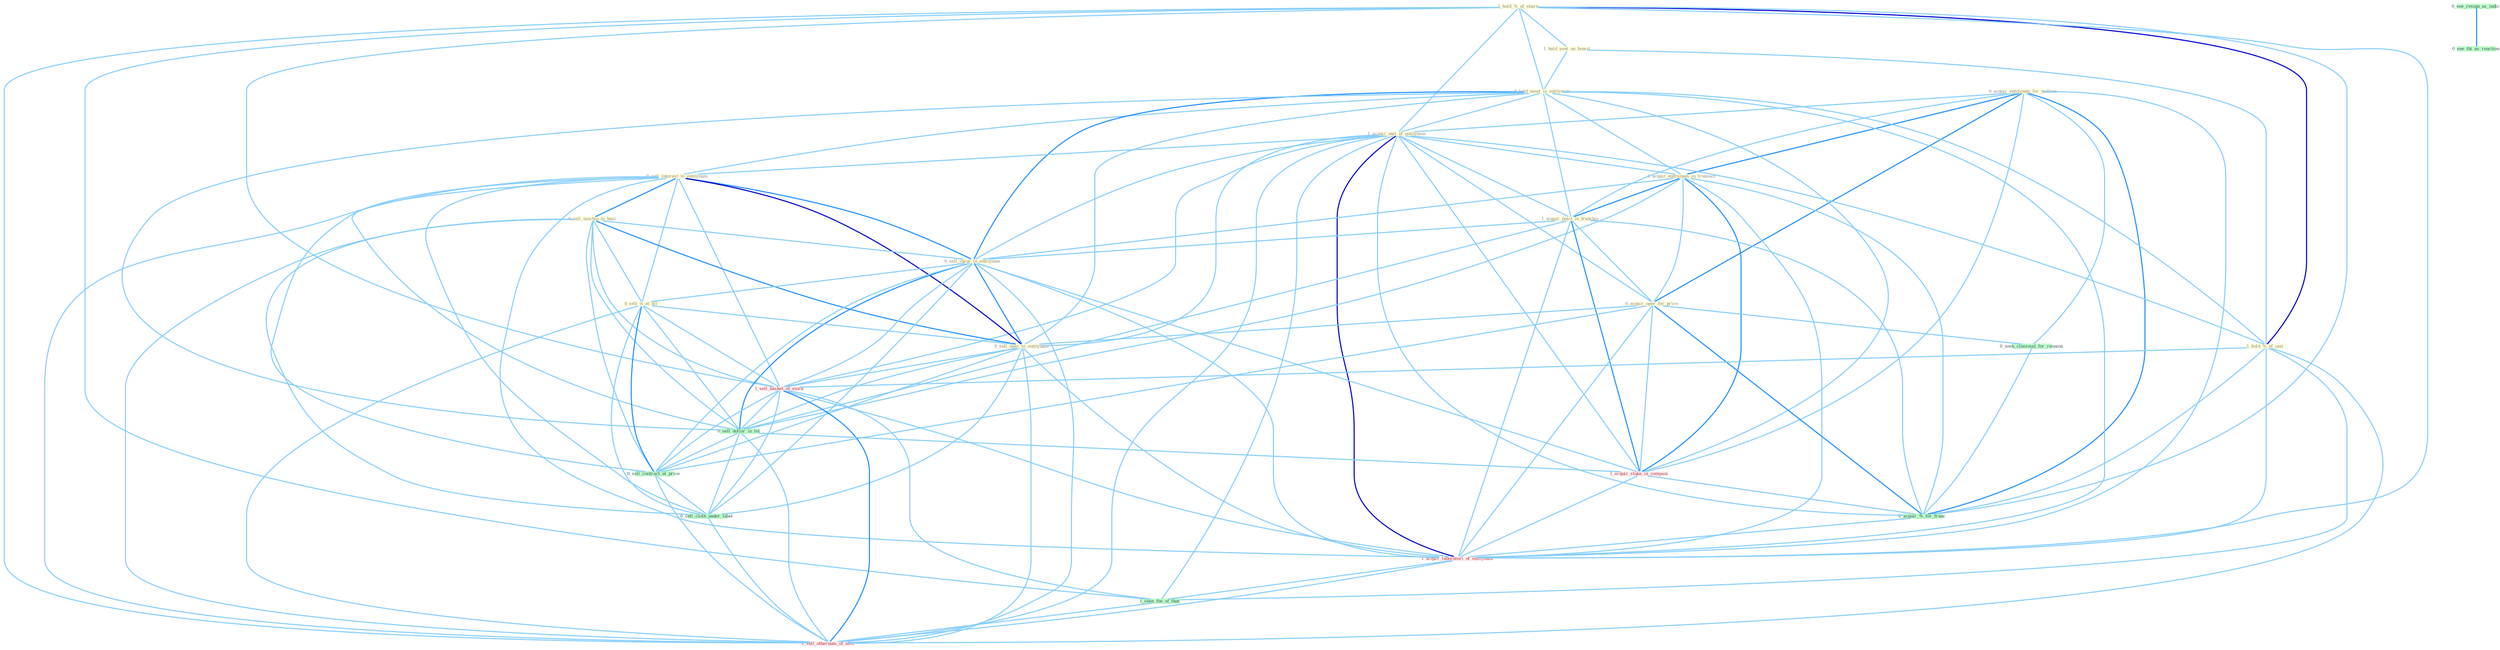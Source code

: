 Graph G{ 
    node
    [shape=polygon,style=filled,width=.5,height=.06,color="#BDFCC9",fixedsize=true,fontsize=4,
    fontcolor="#2f4f4f"];
    {node
    [color="#ffffe0", fontcolor="#8b7d6b"] "1_hold_%_of_share " "0_acquir_entitynam_for_million " "1_hold_seat_on_board " "0_hold_meet_in_entitynam " "1_acquir_unit_of_entitynam " "0_acquir_entitynam_in_transact " "1_acquir_posit_in_franchis " "0_sell_interest_to_entitynam " "0_sell_machin_to_busi " "0_sell_insur_in_entitynam " "0_sell_it_at_all " "0_acquir_oper_for_price " "1_hold_%_of_unit " "0_sell_oper_to_entitynam "}
{node [color="#fff0f5", fontcolor="#b22222"] "1_sell_basket_of_stock " "1_acquir_stake_in_compani " "1_acquir_laboratori_of_entitynam " "1_sell_othernum_of_offic "}
edge [color="#B0E2FF"];

	"1_hold_%_of_share " -- "1_hold_seat_on_board " [w="1", color="#87cefa" ];
	"1_hold_%_of_share " -- "0_hold_meet_in_entitynam " [w="1", color="#87cefa" ];
	"1_hold_%_of_share " -- "1_acquir_unit_of_entitynam " [w="1", color="#87cefa" ];
	"1_hold_%_of_share " -- "1_hold_%_of_unit " [w="3", color="#0000cd" , len=0.6];
	"1_hold_%_of_share " -- "1_sell_basket_of_stock " [w="1", color="#87cefa" ];
	"1_hold_%_of_share " -- "0_acquir_%_for_franc " [w="1", color="#87cefa" ];
	"1_hold_%_of_share " -- "1_acquir_laboratori_of_entitynam " [w="1", color="#87cefa" ];
	"1_hold_%_of_share " -- "1_seen_the_of_that " [w="1", color="#87cefa" ];
	"1_hold_%_of_share " -- "1_sell_othernum_of_offic " [w="1", color="#87cefa" ];
	"0_acquir_entitynam_for_million " -- "1_acquir_unit_of_entitynam " [w="1", color="#87cefa" ];
	"0_acquir_entitynam_for_million " -- "0_acquir_entitynam_in_transact " [w="2", color="#1e90ff" , len=0.8];
	"0_acquir_entitynam_for_million " -- "1_acquir_posit_in_franchis " [w="1", color="#87cefa" ];
	"0_acquir_entitynam_for_million " -- "0_acquir_oper_for_price " [w="2", color="#1e90ff" , len=0.8];
	"0_acquir_entitynam_for_million " -- "0_seek_classmat_for_reunion " [w="1", color="#87cefa" ];
	"0_acquir_entitynam_for_million " -- "1_acquir_stake_in_compani " [w="1", color="#87cefa" ];
	"0_acquir_entitynam_for_million " -- "0_acquir_%_for_franc " [w="2", color="#1e90ff" , len=0.8];
	"0_acquir_entitynam_for_million " -- "1_acquir_laboratori_of_entitynam " [w="1", color="#87cefa" ];
	"1_hold_seat_on_board " -- "0_hold_meet_in_entitynam " [w="1", color="#87cefa" ];
	"1_hold_seat_on_board " -- "1_hold_%_of_unit " [w="1", color="#87cefa" ];
	"0_hold_meet_in_entitynam " -- "1_acquir_unit_of_entitynam " [w="1", color="#87cefa" ];
	"0_hold_meet_in_entitynam " -- "0_acquir_entitynam_in_transact " [w="1", color="#87cefa" ];
	"0_hold_meet_in_entitynam " -- "1_acquir_posit_in_franchis " [w="1", color="#87cefa" ];
	"0_hold_meet_in_entitynam " -- "0_sell_interest_to_entitynam " [w="1", color="#87cefa" ];
	"0_hold_meet_in_entitynam " -- "0_sell_insur_in_entitynam " [w="2", color="#1e90ff" , len=0.8];
	"0_hold_meet_in_entitynam " -- "1_hold_%_of_unit " [w="1", color="#87cefa" ];
	"0_hold_meet_in_entitynam " -- "0_sell_oper_to_entitynam " [w="1", color="#87cefa" ];
	"0_hold_meet_in_entitynam " -- "0_sell_dollar_in_lot " [w="1", color="#87cefa" ];
	"0_hold_meet_in_entitynam " -- "1_acquir_stake_in_compani " [w="1", color="#87cefa" ];
	"0_hold_meet_in_entitynam " -- "1_acquir_laboratori_of_entitynam " [w="1", color="#87cefa" ];
	"1_acquir_unit_of_entitynam " -- "0_acquir_entitynam_in_transact " [w="1", color="#87cefa" ];
	"1_acquir_unit_of_entitynam " -- "1_acquir_posit_in_franchis " [w="1", color="#87cefa" ];
	"1_acquir_unit_of_entitynam " -- "0_sell_interest_to_entitynam " [w="1", color="#87cefa" ];
	"1_acquir_unit_of_entitynam " -- "0_sell_insur_in_entitynam " [w="1", color="#87cefa" ];
	"1_acquir_unit_of_entitynam " -- "0_acquir_oper_for_price " [w="1", color="#87cefa" ];
	"1_acquir_unit_of_entitynam " -- "1_hold_%_of_unit " [w="1", color="#87cefa" ];
	"1_acquir_unit_of_entitynam " -- "0_sell_oper_to_entitynam " [w="1", color="#87cefa" ];
	"1_acquir_unit_of_entitynam " -- "1_sell_basket_of_stock " [w="1", color="#87cefa" ];
	"1_acquir_unit_of_entitynam " -- "1_acquir_stake_in_compani " [w="1", color="#87cefa" ];
	"1_acquir_unit_of_entitynam " -- "0_acquir_%_for_franc " [w="1", color="#87cefa" ];
	"1_acquir_unit_of_entitynam " -- "1_acquir_laboratori_of_entitynam " [w="3", color="#0000cd" , len=0.6];
	"1_acquir_unit_of_entitynam " -- "1_seen_the_of_that " [w="1", color="#87cefa" ];
	"1_acquir_unit_of_entitynam " -- "1_sell_othernum_of_offic " [w="1", color="#87cefa" ];
	"0_acquir_entitynam_in_transact " -- "1_acquir_posit_in_franchis " [w="2", color="#1e90ff" , len=0.8];
	"0_acquir_entitynam_in_transact " -- "0_sell_insur_in_entitynam " [w="1", color="#87cefa" ];
	"0_acquir_entitynam_in_transact " -- "0_acquir_oper_for_price " [w="1", color="#87cefa" ];
	"0_acquir_entitynam_in_transact " -- "0_sell_dollar_in_lot " [w="1", color="#87cefa" ];
	"0_acquir_entitynam_in_transact " -- "1_acquir_stake_in_compani " [w="2", color="#1e90ff" , len=0.8];
	"0_acquir_entitynam_in_transact " -- "0_acquir_%_for_franc " [w="1", color="#87cefa" ];
	"0_acquir_entitynam_in_transact " -- "1_acquir_laboratori_of_entitynam " [w="1", color="#87cefa" ];
	"1_acquir_posit_in_franchis " -- "0_sell_insur_in_entitynam " [w="1", color="#87cefa" ];
	"1_acquir_posit_in_franchis " -- "0_acquir_oper_for_price " [w="1", color="#87cefa" ];
	"1_acquir_posit_in_franchis " -- "0_sell_dollar_in_lot " [w="1", color="#87cefa" ];
	"1_acquir_posit_in_franchis " -- "1_acquir_stake_in_compani " [w="2", color="#1e90ff" , len=0.8];
	"1_acquir_posit_in_franchis " -- "0_acquir_%_for_franc " [w="1", color="#87cefa" ];
	"1_acquir_posit_in_franchis " -- "1_acquir_laboratori_of_entitynam " [w="1", color="#87cefa" ];
	"0_sell_interest_to_entitynam " -- "0_sell_machin_to_busi " [w="2", color="#1e90ff" , len=0.8];
	"0_sell_interest_to_entitynam " -- "0_sell_insur_in_entitynam " [w="2", color="#1e90ff" , len=0.8];
	"0_sell_interest_to_entitynam " -- "0_sell_it_at_all " [w="1", color="#87cefa" ];
	"0_sell_interest_to_entitynam " -- "0_sell_oper_to_entitynam " [w="3", color="#0000cd" , len=0.6];
	"0_sell_interest_to_entitynam " -- "1_sell_basket_of_stock " [w="1", color="#87cefa" ];
	"0_sell_interest_to_entitynam " -- "0_sell_dollar_in_lot " [w="1", color="#87cefa" ];
	"0_sell_interest_to_entitynam " -- "0_sell_contract_at_price " [w="1", color="#87cefa" ];
	"0_sell_interest_to_entitynam " -- "1_acquir_laboratori_of_entitynam " [w="1", color="#87cefa" ];
	"0_sell_interest_to_entitynam " -- "0_sell_cloth_under_label " [w="1", color="#87cefa" ];
	"0_sell_interest_to_entitynam " -- "1_sell_othernum_of_offic " [w="1", color="#87cefa" ];
	"0_sell_machin_to_busi " -- "0_sell_insur_in_entitynam " [w="1", color="#87cefa" ];
	"0_sell_machin_to_busi " -- "0_sell_it_at_all " [w="1", color="#87cefa" ];
	"0_sell_machin_to_busi " -- "0_sell_oper_to_entitynam " [w="2", color="#1e90ff" , len=0.8];
	"0_sell_machin_to_busi " -- "1_sell_basket_of_stock " [w="1", color="#87cefa" ];
	"0_sell_machin_to_busi " -- "0_sell_dollar_in_lot " [w="1", color="#87cefa" ];
	"0_sell_machin_to_busi " -- "0_sell_contract_at_price " [w="1", color="#87cefa" ];
	"0_sell_machin_to_busi " -- "0_sell_cloth_under_label " [w="1", color="#87cefa" ];
	"0_sell_machin_to_busi " -- "1_sell_othernum_of_offic " [w="1", color="#87cefa" ];
	"0_sell_insur_in_entitynam " -- "0_sell_it_at_all " [w="1", color="#87cefa" ];
	"0_sell_insur_in_entitynam " -- "0_sell_oper_to_entitynam " [w="2", color="#1e90ff" , len=0.8];
	"0_sell_insur_in_entitynam " -- "1_sell_basket_of_stock " [w="1", color="#87cefa" ];
	"0_sell_insur_in_entitynam " -- "0_sell_dollar_in_lot " [w="2", color="#1e90ff" , len=0.8];
	"0_sell_insur_in_entitynam " -- "1_acquir_stake_in_compani " [w="1", color="#87cefa" ];
	"0_sell_insur_in_entitynam " -- "0_sell_contract_at_price " [w="1", color="#87cefa" ];
	"0_sell_insur_in_entitynam " -- "1_acquir_laboratori_of_entitynam " [w="1", color="#87cefa" ];
	"0_sell_insur_in_entitynam " -- "0_sell_cloth_under_label " [w="1", color="#87cefa" ];
	"0_sell_insur_in_entitynam " -- "1_sell_othernum_of_offic " [w="1", color="#87cefa" ];
	"0_sell_it_at_all " -- "0_sell_oper_to_entitynam " [w="1", color="#87cefa" ];
	"0_sell_it_at_all " -- "1_sell_basket_of_stock " [w="1", color="#87cefa" ];
	"0_sell_it_at_all " -- "0_sell_dollar_in_lot " [w="1", color="#87cefa" ];
	"0_sell_it_at_all " -- "0_sell_contract_at_price " [w="2", color="#1e90ff" , len=0.8];
	"0_sell_it_at_all " -- "0_sell_cloth_under_label " [w="1", color="#87cefa" ];
	"0_sell_it_at_all " -- "1_sell_othernum_of_offic " [w="1", color="#87cefa" ];
	"0_acquir_oper_for_price " -- "0_sell_oper_to_entitynam " [w="1", color="#87cefa" ];
	"0_acquir_oper_for_price " -- "0_seek_classmat_for_reunion " [w="1", color="#87cefa" ];
	"0_acquir_oper_for_price " -- "1_acquir_stake_in_compani " [w="1", color="#87cefa" ];
	"0_acquir_oper_for_price " -- "0_acquir_%_for_franc " [w="2", color="#1e90ff" , len=0.8];
	"0_acquir_oper_for_price " -- "0_sell_contract_at_price " [w="1", color="#87cefa" ];
	"0_acquir_oper_for_price " -- "1_acquir_laboratori_of_entitynam " [w="1", color="#87cefa" ];
	"1_hold_%_of_unit " -- "1_sell_basket_of_stock " [w="1", color="#87cefa" ];
	"1_hold_%_of_unit " -- "0_acquir_%_for_franc " [w="1", color="#87cefa" ];
	"1_hold_%_of_unit " -- "1_acquir_laboratori_of_entitynam " [w="1", color="#87cefa" ];
	"1_hold_%_of_unit " -- "1_seen_the_of_that " [w="1", color="#87cefa" ];
	"1_hold_%_of_unit " -- "1_sell_othernum_of_offic " [w="1", color="#87cefa" ];
	"0_sell_oper_to_entitynam " -- "1_sell_basket_of_stock " [w="1", color="#87cefa" ];
	"0_sell_oper_to_entitynam " -- "0_sell_dollar_in_lot " [w="1", color="#87cefa" ];
	"0_sell_oper_to_entitynam " -- "0_sell_contract_at_price " [w="1", color="#87cefa" ];
	"0_sell_oper_to_entitynam " -- "1_acquir_laboratori_of_entitynam " [w="1", color="#87cefa" ];
	"0_sell_oper_to_entitynam " -- "0_sell_cloth_under_label " [w="1", color="#87cefa" ];
	"0_sell_oper_to_entitynam " -- "1_sell_othernum_of_offic " [w="1", color="#87cefa" ];
	"0_seek_classmat_for_reunion " -- "0_acquir_%_for_franc " [w="1", color="#87cefa" ];
	"1_sell_basket_of_stock " -- "0_sell_dollar_in_lot " [w="1", color="#87cefa" ];
	"1_sell_basket_of_stock " -- "0_sell_contract_at_price " [w="1", color="#87cefa" ];
	"1_sell_basket_of_stock " -- "1_acquir_laboratori_of_entitynam " [w="1", color="#87cefa" ];
	"1_sell_basket_of_stock " -- "0_sell_cloth_under_label " [w="1", color="#87cefa" ];
	"1_sell_basket_of_stock " -- "1_seen_the_of_that " [w="1", color="#87cefa" ];
	"1_sell_basket_of_stock " -- "1_sell_othernum_of_offic " [w="2", color="#1e90ff" , len=0.8];
	"0_sell_dollar_in_lot " -- "1_acquir_stake_in_compani " [w="1", color="#87cefa" ];
	"0_sell_dollar_in_lot " -- "0_sell_contract_at_price " [w="1", color="#87cefa" ];
	"0_sell_dollar_in_lot " -- "0_sell_cloth_under_label " [w="1", color="#87cefa" ];
	"0_sell_dollar_in_lot " -- "1_sell_othernum_of_offic " [w="1", color="#87cefa" ];
	"0_see_resign_as_indic " -- "0_see_thi_as_reaction " [w="2", color="#1e90ff" , len=0.8];
	"1_acquir_stake_in_compani " -- "0_acquir_%_for_franc " [w="1", color="#87cefa" ];
	"1_acquir_stake_in_compani " -- "1_acquir_laboratori_of_entitynam " [w="1", color="#87cefa" ];
	"0_acquir_%_for_franc " -- "1_acquir_laboratori_of_entitynam " [w="1", color="#87cefa" ];
	"0_sell_contract_at_price " -- "0_sell_cloth_under_label " [w="1", color="#87cefa" ];
	"0_sell_contract_at_price " -- "1_sell_othernum_of_offic " [w="1", color="#87cefa" ];
	"1_acquir_laboratori_of_entitynam " -- "1_seen_the_of_that " [w="1", color="#87cefa" ];
	"1_acquir_laboratori_of_entitynam " -- "1_sell_othernum_of_offic " [w="1", color="#87cefa" ];
	"0_sell_cloth_under_label " -- "1_sell_othernum_of_offic " [w="1", color="#87cefa" ];
	"1_seen_the_of_that " -- "1_sell_othernum_of_offic " [w="1", color="#87cefa" ];
}